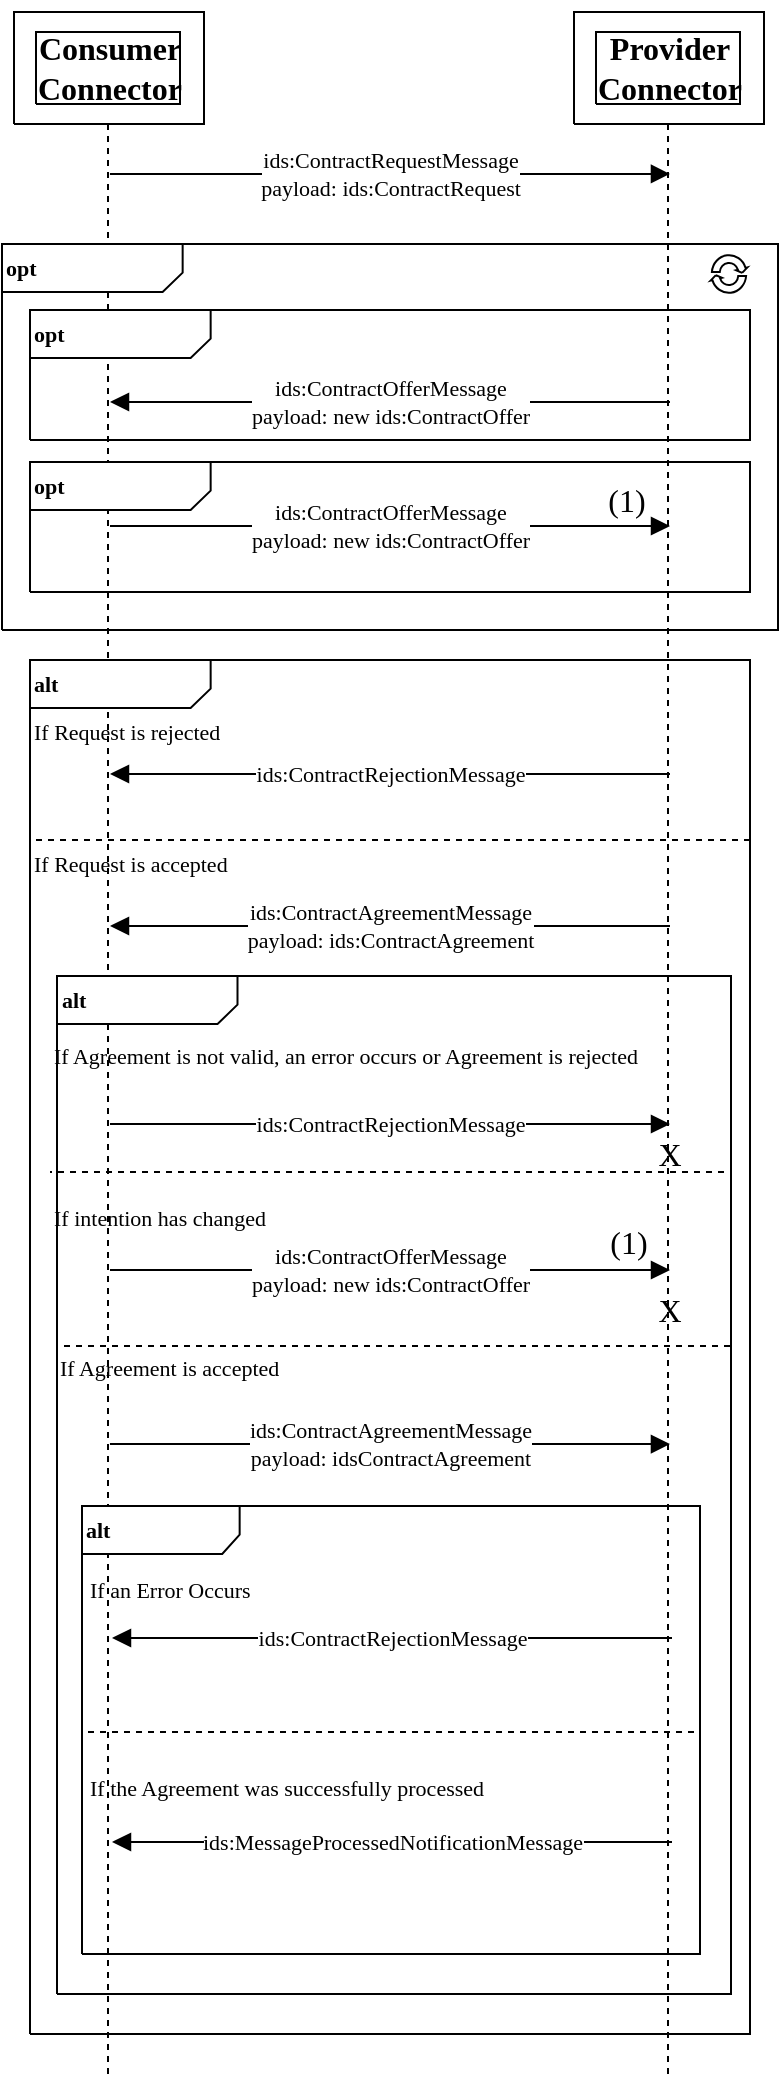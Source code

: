 <mxfile version="14.6.9" type="device"><diagram name="Zeichenblatt-1" id="Zeichenblatt-1"><mxGraphModel dx="1202" dy="514" grid="1" gridSize="10" guides="1" tooltips="1" connect="1" arrows="1" fold="1" page="1" pageScale="1" pageWidth="827" pageHeight="1169" math="0" shadow="0"><root><mxCell id="0"/><mxCell id="1" value="Verbinder" parent="0"/><mxCell id="2" style="vsdxID=1000;fillColor=#FFFFFF;gradientColor=none;shape=stencil(nZBLDoAgDERP0z3SIyjew0SURgSD+Lu9kMZoXLhwN9O+tukAlrNpJg1SzDH4QW/URgNYgZTkjA4UkwJUgGXng+6DX1zLfmoymdXo17xh5zmRJ6Q42BWCfc2oJfdAr+Yv+AP9Cb7OJ3H/2JG1HNGz/84klThPVCc=);labelBackgroundColor=none;rounded=0;html=1;whiteSpace=wrap;" parent="1" vertex="1"><mxGeometry x="172" y="100" width="95" height="56" as="geometry"/></mxCell><mxCell id="3" style="vsdxID=1001;fillColor=#FFFFFF;gradientColor=none;shape=stencil(nZBLDoAgDERP0z3SIyjew0SURgSD+Lu9kMZoXLhwN9O+tukAlrNpJg1SzDH4QW/URgNYgZTkjA4UkwJUgGXng+6DX1zLfmoymdXo17xh5zmRJ6Q42BWCfc2oJfdAr+Yv+AP9Cb7OJ3H/2JG1HNGz/84klThPVCc=);labelBackgroundColor=none;rounded=0;html=1;whiteSpace=wrap;" parent="2" vertex="1"><mxGeometry x="11" y="10" width="72" height="36" as="geometry"/></mxCell><mxCell id="4" style="vsdxID=1002;fillColor=#FFFFFF;gradientColor=none;shape=stencil(1VFBDsIgEHwNRxKE+IJa/7GxSyFiaRa07e+FLImtB+/eZnZmdgkjTJcczCi0SpniHRc/ZCfMRWjtJ4fkc0HC9MJ0NhKOFJ/TwHyG6qzoEV91w8q5s6oRrTamJ8X8yl6gW9GoeZuVtgP9vUitElafJMUM2cfpEA1AI8pyRNoAYwuylBbEeTf+h2cV8Plm60Pglvb6dy1lxJWa/g0=);labelBackgroundColor=none;rounded=0;html=1;whiteSpace=wrap;" parent="2" vertex="1"><mxGeometry x="35" y="-5" width="24" height="1" as="geometry"/></mxCell><mxCell id="5" style="vsdxID=1004;edgeStyle=none;dashed=1;startArrow=none;endArrow=none;startSize=5;endSize=5;spacingTop=0;spacingBottom=0;spacingLeft=0;spacingRight=0;verticalAlign=middle;html=1;labelBackgroundColor=#ffffff;rounded=0;" parent="2" edge="1"><mxGeometry relative="1" as="geometry"><Array as="points"/><mxPoint x="47" y="56" as="sourcePoint"/><mxPoint x="47" y="1034" as="targetPoint"/></mxGeometry></mxCell><mxCell id="6" value="&lt;font style=&quot;font-size:16px;font-family:Calibri;color:#000000;direction:ltr;letter-spacing:0px;line-height:120%;opacity:1&quot;&gt;&lt;b&gt;Consumer&lt;br/&gt;Connector&lt;br/&gt;&lt;/b&gt;&lt;/font&gt;" style="text;vsdxID=1000;fillColor=none;gradientColor=none;labelBackgroundColor=none;rounded=0;html=1;whiteSpace=wrap;verticalAlign=middle;align=center;strokeColor=none;;html=1;" parent="2" vertex="1"><mxGeometry width="95.85" height="56" as="geometry"/></mxCell><mxCell id="7" style="vsdxID=1005;fillColor=#FFFFFF;gradientColor=none;shape=stencil(nZBLDoAgDERP0z3SIyjew0SURgSD+Lu9kMZoXLhwN9O+tukAlrNpJg1SzDH4QW/URgNYgZTkjA4UkwJUgGXng+6DX1zLfmoymdXo17xh5zmRJ6Q42BWCfc2oJfdAr+Yv+AP9Cb7OJ3H/2JG1HNGz/84klThPVCc=);labelBackgroundColor=none;rounded=0;html=1;whiteSpace=wrap;" parent="1" vertex="1"><mxGeometry x="452" y="100" width="95" height="56" as="geometry"/></mxCell><mxCell id="8" style="vsdxID=1006;fillColor=#FFFFFF;gradientColor=none;shape=stencil(nZBLDoAgDERP0z3SIyjew0SURgSD+Lu9kMZoXLhwN9O+tukAlrNpJg1SzDH4QW/URgNYgZTkjA4UkwJUgGXng+6DX1zLfmoymdXo17xh5zmRJ6Q42BWCfc2oJfdAr+Yv+AP9Cb7OJ3H/2JG1HNGz/84klThPVCc=);labelBackgroundColor=none;rounded=0;html=1;whiteSpace=wrap;" parent="7" vertex="1"><mxGeometry x="11" y="10" width="72" height="36" as="geometry"/></mxCell><mxCell id="9" style="vsdxID=1007;fillColor=#FFFFFF;gradientColor=none;shape=stencil(1VFBDsIgEHwNRxKE+IJa/7GxSyFiaRa07e+FLImtB+/eZnZmdgkjTJcczCi0SpniHRc/ZCfMRWjtJ4fkc0HC9MJ0NhKOFJ/TwHyG6qzoEV91w8q5s6oRrTamJ8X8yl6gW9GoeZuVtgP9vUitElafJMUM2cfpEA1AI8pyRNoAYwuylBbEeTf+h2cV8Plm60Pglvb6dy1lxJWa/g0=);labelBackgroundColor=none;rounded=0;html=1;whiteSpace=wrap;" parent="7" vertex="1"><mxGeometry x="35" y="-5" width="24" height="1" as="geometry"/></mxCell><mxCell id="10" style="vsdxID=1009;edgeStyle=none;dashed=1;startArrow=none;endArrow=none;startSize=5;endSize=5;spacingTop=0;spacingBottom=0;spacingLeft=0;spacingRight=0;verticalAlign=middle;html=1;labelBackgroundColor=#ffffff;rounded=0;" parent="7" edge="1"><mxGeometry relative="1" as="geometry"><Array as="points"/><mxPoint x="47" y="56" as="sourcePoint"/><mxPoint x="47" y="1031" as="targetPoint"/></mxGeometry></mxCell><mxCell id="11" value="&lt;font style=&quot;font-size:16px;font-family:Calibri;color:#000000;direction:ltr;letter-spacing:0px;line-height:120%;opacity:1&quot;&gt;&lt;b&gt;Provider&lt;br/&gt;Connector&lt;br/&gt;&lt;/b&gt;&lt;/font&gt;" style="text;vsdxID=1005;fillColor=none;gradientColor=none;labelBackgroundColor=none;rounded=0;html=1;whiteSpace=wrap;verticalAlign=middle;align=center;strokeColor=none;;html=1;" parent="7" vertex="1"><mxGeometry width="95.85" height="56" as="geometry"/></mxCell><mxCell id="45" value="&lt;font style=&quot;font-size:11px;font-family:Calibri;color:#000000;direction:ltr;letter-spacing:0px;line-height:120%;opacity:1&quot;&gt;ids:ContractRejectionMessage&lt;br/&gt;&lt;/font&gt;" style="vsdxID=1048;edgeStyle=none;startArrow=none;endArrow=block;startSize=2;endSize=7;spacingTop=0;spacingBottom=0;spacingLeft=0;spacingRight=0;verticalAlign=middle;html=1;labelBackgroundColor=#ffffff;rounded=0;align=center;" parent="1" edge="1"><mxGeometry relative="1" as="geometry"><mxPoint as="offset"/><Array as="points"/><mxPoint x="500" y="481" as="sourcePoint"/><mxPoint x="220" y="481" as="targetPoint"/></mxGeometry></mxCell><mxCell id="44" value="&lt;font style=&quot;font-size:11px;font-family:Calibri;color:#000000;direction:ltr;letter-spacing:0px;line-height:120%;opacity:1&quot;&gt;ids:MessageProcessedNotificationMessage&lt;br/&gt;&lt;/font&gt;" style="vsdxID=1013;edgeStyle=none;startArrow=none;endArrow=block;startSize=2;endSize=7;spacingTop=0;spacingBottom=0;spacingLeft=0;spacingRight=0;verticalAlign=middle;html=1;labelBackgroundColor=#ffffff;rounded=0;align=center;" parent="1" edge="1"><mxGeometry relative="1" as="geometry"><mxPoint as="offset"/><Array as="points"/><mxPoint x="501" y="1015" as="sourcePoint"/><mxPoint x="221" y="1015" as="targetPoint"/></mxGeometry></mxCell><mxCell id="43" value="&lt;font style=&quot;font-size:11px;font-family:Calibri;color:#000000;direction:ltr;letter-spacing:0px;line-height:120%;opacity:1&quot;&gt;ids:ContractAgreementMessage&lt;br/&gt;payload: ids:ContractAgreement&lt;br/&gt;&lt;/font&gt;" style="vsdxID=1012;edgeStyle=none;startArrow=none;endArrow=block;startSize=2;endSize=7;spacingTop=0;spacingBottom=0;spacingLeft=0;spacingRight=0;verticalAlign=middle;html=1;labelBackgroundColor=#ffffff;rounded=0;align=center;" parent="1" edge="1"><mxGeometry relative="1" as="geometry"><mxPoint as="offset"/><Array as="points"/><mxPoint x="500" y="557" as="sourcePoint"/><mxPoint x="220" y="557" as="targetPoint"/></mxGeometry></mxCell><mxCell id="12" style="vsdxID=1049;fillColor=#FFFFFF;gradientColor=none;fillOpacity=0;shape=stencil(nZBLDoAgDERP0z3SIyjew0SURgSD+Lu9kMZoXLhwN9O+tukAlrNpJg1SzDH4QW/URgNYgZTkjA4UkwJUgGXng+6DX1zLfmoymdXo17xh5zmRJ6Q42BWCfc2oJfdAr+Yv+AP9Cb7OJ3H/2JG1HNGz/84klThPVCc=);labelBackgroundColor=none;rounded=0;html=1;whiteSpace=wrap;" parent="1" vertex="1"><mxGeometry x="180" y="424" width="360" height="687" as="geometry"/></mxCell><mxCell id="13" value="&lt;p style=&quot;align:left;margin-left:0;margin-right:0;margin-top:0px;margin-bottom:0px;text-indent:0;valign:middle;direction:ltr;&quot;&gt;&lt;font style=&quot;font-size:11px;font-family:Calibri;color:#000000;direction:ltr;letter-spacing:0px;line-height:120%;opacity:1&quot;&gt;&lt;b&gt;alt&lt;br/&gt;&lt;/b&gt;&lt;/font&gt;&lt;/p&gt;" style="verticalAlign=middle;align=left;vsdxID=1050;fillColor=#ffffff;gradientColor=none;shape=stencil(nZHBDoIwEES/Zq/NsisxnBH/g4RiG2tLSkX9e9vsQeRggreZ7ZtNMwvczqafNBDOKYarftghGeATEFlvdLQpK+AOuB1D1JcY7n4QP/WFLOoWlrLhKTksCcKXuArFnwV11q9QIsXVDrxW2HzhdaOOhz2BH9vxP3Dz4yw+xYzWOel1/b4tMo/kCNy9AQ==);labelBackgroundColor=none;rounded=0;html=1;whiteSpace=wrap;" parent="12" vertex="1"><mxGeometry width="360" height="24" as="geometry"/></mxCell><mxCell id="16" style="vsdxID=1053;fillColor=#FFFFFF;gradientColor=none;fillOpacity=0;shape=stencil(nZBLDoAgDERP0z3SIyjew0SURgSD+Lu9kMZoXLhwN9O+tukAlrNpJg1SzDH4QW/URgNYgZTkjA4UkwJUgGXng+6DX1zLfmoymdXo17xh5zmRJ6Q42BWCfc2oJfdAr+Yv+AP9Cb7OJ3H/2JG1HNGz/84klThPVCc=);labelBackgroundColor=none;rounded=0;html=1;whiteSpace=wrap;" parent="12" vertex="1"><mxGeometry x="13.5" y="158" width="337" height="509" as="geometry"/></mxCell><mxCell id="17" value="&lt;p style=&quot;align:left;margin-left:0;margin-right:0;margin-top:0px;margin-bottom:0px;text-indent:0;valign:middle;direction:ltr;&quot;&gt;&lt;font style=&quot;font-size:11px;font-family:Calibri;color:#000000;direction:ltr;letter-spacing:0px;line-height:120%;opacity:1&quot;&gt;&lt;b&gt;alt&lt;br/&gt;&lt;/b&gt;&lt;/font&gt;&lt;/p&gt;" style="verticalAlign=middle;align=left;vsdxID=1054;fillColor=#ffffff;gradientColor=none;shape=stencil(nZFLDsIwDERP421kbKBlXco9KjUlESGp0vC7PYm8oHSBVHYzzhsrGgM3k+lGDYRTiuGiH7ZPBvgIRNYbHW3KCrgFboYQ9TmGm+/Fj10hi7qGe9nwlByWBOFL3AbFnwR11s9QYlXTCnyvqvoL3x1UtV0T+LEd/wMXP87iU8xgnZNe5+/LIvNIjsDtGw==);labelBackgroundColor=none;rounded=0;html=1;whiteSpace=wrap;" parent="16" vertex="1"><mxGeometry width="337" height="24" as="geometry"/></mxCell><mxCell id="14" value="&lt;font style=&quot;font-size: 11px ; font-family: &amp;#34;calibri&amp;#34; ; color: #000000 ; direction: ltr ; letter-spacing: 0px ; line-height: 120% ; opacity: 1&quot;&gt;If Request is accepted&lt;br&gt;&lt;br&gt;&lt;br&gt;&lt;br&gt;&lt;br&gt;&lt;br&gt;&lt;br&gt;&lt;br&gt;&lt;br&gt;&lt;br&gt;&lt;br&gt;&lt;br&gt;&lt;br&gt;&lt;br&gt;&lt;br&gt;&lt;br&gt;&lt;br&gt;&lt;br&gt;&lt;br&gt;&lt;br&gt;&lt;br&gt;&lt;br&gt;&lt;br&gt;&lt;br&gt;&lt;br&gt;&lt;br&gt;&lt;br&gt;&lt;br&gt;&lt;br&gt;&lt;br&gt;&lt;br&gt;&lt;br&gt;&lt;br&gt;&lt;br&gt;&lt;br&gt;&lt;br&gt;&lt;br&gt;&lt;br&gt;&lt;br&gt;&lt;br&gt;&lt;br&gt;&lt;/font&gt;" style="verticalAlign=middle;align=left;vsdxID=1051;fillColor=none;gradientColor=none;shape=stencil(nVBbDsIgEDzN/iN7BKz3aALIRgoE8HV7IRvT2igf/s3szL4GUBU3JwNSlJrjxdxJVwd4BCkpOJOpNgQ4ASobsznneA2aeZq7s6Ml3vqEB/eJ3iHFk9lBMD99s77Fv8wfVk/h5wmDmcP1Daw/WvKeI9rq+0xaifPE6QU=);dashed=1;labelBackgroundColor=none;rounded=0;html=1;whiteSpace=wrap;" parent="1" vertex="1"><mxGeometry x="180" y="514" width="360" height="597" as="geometry"/></mxCell><mxCell id="15" value="&lt;font style=&quot;font-size: 11px ; font-family: &amp;#34;calibri&amp;#34; ; color: #000000 ; direction: ltr ; letter-spacing: 0px ; line-height: 120% ; opacity: 1&quot;&gt;If Request is rejected&lt;br&gt;&lt;br&gt;&lt;br&gt;&lt;br&gt;&lt;/font&gt;" style="verticalAlign=middle;align=left;vsdxID=1052;fillColor=none;gradientColor=none;dashed=1;labelBackgroundColor=none;rounded=0;html=1;strokeColor=none;whiteSpace=wrap;" parent="1" vertex="1"><mxGeometry x="180" y="448" width="360" height="65" as="geometry"/></mxCell><mxCell id="46" value="&lt;font style=&quot;font-size: 11px ; font-family: &amp;#34;calibri&amp;#34; ; color: #000000 ; direction: ltr ; letter-spacing: 0px ; line-height: 120% ; opacity: 1&quot;&gt;ids:ContractRejectionMessage&lt;br&gt;&lt;/font&gt;" style="vsdxID=1058;edgeStyle=none;startArrow=none;endArrow=block;startSize=2;endSize=7;spacingTop=0;spacingBottom=0;spacingLeft=0;spacingRight=0;verticalAlign=middle;html=1;labelBackgroundColor=#ffffff;rounded=0;align=center;" parent="1" edge="1"><mxGeometry relative="1" as="geometry"><mxPoint as="offset"/><Array as="points"/><mxPoint x="501" y="913" as="sourcePoint"/><mxPoint x="221" y="913" as="targetPoint"/></mxGeometry></mxCell><mxCell id="18" value="&lt;font style=&quot;font-size: 11px ; font-family: &amp;#34;calibri&amp;#34; ; color: #000000 ; direction: ltr ; letter-spacing: 0px ; line-height: 120% ; opacity: 1&quot;&gt;If Agreement is accepted&lt;br&gt;&lt;br&gt;&lt;br&gt;&lt;br&gt;&lt;br&gt;&lt;br&gt;&lt;br&gt;&lt;br&gt;&lt;br&gt;&lt;br&gt;&lt;br&gt;&lt;br&gt;&lt;br&gt;&lt;br&gt;&lt;br&gt;&lt;br&gt;&lt;br&gt;&lt;br&gt;&lt;br&gt;&lt;br&gt;&lt;br&gt;&lt;br&gt;&lt;/font&gt;" style="verticalAlign=middle;align=left;vsdxID=1055;fillColor=none;gradientColor=none;shape=stencil(nVBbDsIgEDzN/iN7BKz3aALIRgoE8HV7IRvT2igf/s3szL4GUBU3JwNSlJrjxdxJVwd4BCkpOJOpNgQ4ASobsznneA2aeZq7s6Ml3vqEB/eJ3iHFk9lBMD99s77Fv8wfVk/h5wmDmcP1Daw/WvKeI9rq+0xaifPE6QU=);dashed=1;labelBackgroundColor=none;rounded=0;html=1;whiteSpace=wrap;" parent="1" vertex="1"><mxGeometry x="193" y="767" width="337" height="324" as="geometry"/></mxCell><mxCell id="19" value="&lt;font style=&quot;font-size: 11px ; font-family: &amp;#34;calibri&amp;#34; ; color: #000000 ; direction: ltr ; letter-spacing: 0px ; line-height: 120% ; opacity: 1&quot;&gt;If Agreement is not valid, an error occurs or Agreement is rejected&lt;br&gt;&lt;br&gt;&lt;br&gt;&lt;br&gt;&lt;/font&gt;" style="verticalAlign=middle;align=left;vsdxID=1056;fillColor=none;gradientColor=none;dashed=1;labelBackgroundColor=none;rounded=0;html=1;strokeColor=none;whiteSpace=wrap;" parent="1" vertex="1"><mxGeometry x="190" y="607" width="337" height="72" as="geometry"/></mxCell><mxCell id="48" value="&lt;font style=&quot;font-size:11px;font-family:Calibri;color:#000000;direction:ltr;letter-spacing:0px;line-height:120%;opacity:1&quot;&gt;ids:ContractOfferMessage&lt;br/&gt;payload: new ids:ContractOffer&lt;br/&gt;&lt;/font&gt;" style="vsdxID=1067;edgeStyle=none;startArrow=none;endArrow=block;startSize=2;endSize=7;spacingTop=0;spacingBottom=0;spacingLeft=0;spacingRight=0;verticalAlign=middle;html=1;labelBackgroundColor=#ffffff;rounded=0;align=center;" parent="1" edge="1"><mxGeometry relative="1" as="geometry"><mxPoint as="offset"/><Array as="points"/><mxPoint x="220" y="357" as="sourcePoint"/><mxPoint x="500" y="357" as="targetPoint"/></mxGeometry></mxCell><mxCell id="47" value="&lt;font style=&quot;font-size:11px;font-family:Calibri;color:#000000;direction:ltr;letter-spacing:0px;line-height:120%;opacity:1&quot;&gt;ids:ContractOfferMessage&lt;br/&gt;payload: new ids:ContractOffer&lt;br/&gt;&lt;/font&gt;" style="vsdxID=1066;edgeStyle=none;startArrow=none;endArrow=block;startSize=2;endSize=7;spacingTop=0;spacingBottom=0;spacingLeft=0;spacingRight=0;verticalAlign=middle;html=1;labelBackgroundColor=#ffffff;rounded=0;align=center;" parent="1" edge="1"><mxGeometry relative="1" as="geometry"><mxPoint as="offset"/><Array as="points"/><mxPoint x="500" y="295" as="sourcePoint"/><mxPoint x="220" y="295" as="targetPoint"/></mxGeometry></mxCell><mxCell id="20" style="vsdxID=1059;fillColor=#FFFFFF;gradientColor=none;fillOpacity=0;shape=stencil(nZBLDoAgDERP0z3SIyjew0SURgSD+Lu9kMZoXLhwN9O+tukAlrNpJg1SzDH4QW/URgNYgZTkjA4UkwJUgGXng+6DX1zLfmoymdXo17xh5zmRJ6Q42BWCfc2oJfdAr+Yv+AP9Cb7OJ3H/2JG1HNGz/84klThPVCc=);labelBackgroundColor=none;rounded=0;html=1;whiteSpace=wrap;" parent="1" vertex="1"><mxGeometry x="206" y="847" width="309" height="224" as="geometry"/></mxCell><mxCell id="21" value="&lt;p style=&quot;align:left;margin-left:0;margin-right:0;margin-top:0px;margin-bottom:0px;text-indent:0;valign:middle;direction:ltr;&quot;&gt;&lt;font style=&quot;font-size:11px;font-family:Calibri;color:#000000;direction:ltr;letter-spacing:0px;line-height:120%;opacity:1&quot;&gt;&lt;b&gt;alt&lt;br/&gt;&lt;/b&gt;&lt;/font&gt;&lt;/p&gt;" style="verticalAlign=middle;align=left;vsdxID=1060;fillColor=#ffffff;gradientColor=none;shape=stencil(UzV2Ls5ILEhVNTIoLinKz04tz0wpyVA1dlE1MsrMy0gtyiwBslSNXVWNndPyi1LTi/JL81Ig/IJEkEoQKze/DGRCBUSfAUiHkUElhGdoAOG7QZTmZOYhKTUy1TO1IEG5hZ65GYpyU0s9cxNSNOAx3YA8hWguBjIQAZOWmZMDCVdkefSABApBIsHYFQA=);labelBackgroundColor=none;rounded=0;html=1;whiteSpace=wrap;" parent="20" vertex="1"><mxGeometry width="274.085" height="24" as="geometry"/></mxCell><mxCell id="23" value="&lt;font style=&quot;font-size: 11px ; font-family: &amp;#34;calibri&amp;#34; ; color: #000000 ; direction: ltr ; letter-spacing: 0px ; line-height: 120% ; opacity: 1&quot;&gt;If an Error Occurs&lt;br&gt;&lt;br&gt;&lt;br&gt;&lt;br&gt;&lt;br&gt;&lt;/font&gt;" style="verticalAlign=middle;align=left;vsdxID=1062;fillColor=none;gradientColor=none;dashed=1;labelBackgroundColor=none;rounded=0;html=1;strokeColor=none;whiteSpace=wrap;" parent="20" vertex="1"><mxGeometry x="2" y="26" width="309" height="87" as="geometry"/></mxCell><mxCell id="22" value="&lt;font style=&quot;font-size: 11px ; font-family: &amp;#34;calibri&amp;#34; ; color: #000000 ; direction: ltr ; letter-spacing: 0px ; line-height: 120% ; opacity: 1&quot;&gt;If the Agreement was successfully processed&lt;br&gt;&lt;br&gt;&lt;br&gt;&lt;br&gt;&lt;br&gt;&lt;/font&gt;" style="verticalAlign=middle;align=left;vsdxID=1061;fillColor=none;gradientColor=none;shape=stencil(nVBbDsIgEDzN/iN7BKz3aALIRgoE8HV7IRvT2igf/s3szL4GUBU3JwNSlJrjxdxJVwd4BCkpOJOpNgQ4ASobsznneA2aeZq7s6Ml3vqEB/eJ3iHFk9lBMD99s77Fv8wfVk/h5wmDmcP1Daw/WvKeI9rq+0xaifPE6QU=);dashed=1;labelBackgroundColor=none;rounded=0;html=1;whiteSpace=wrap;" parent="1" vertex="1"><mxGeometry x="208" y="960" width="304" height="112" as="geometry"/></mxCell><mxCell id="50" value="&lt;font style=&quot;font-size:11px;font-family:Calibri;color:#000000;direction:ltr;letter-spacing:0px;line-height:120%;opacity:1&quot;&gt;ids:ContractRejectionMessage&lt;br/&gt;&lt;/font&gt;" style="vsdxID=1079;edgeStyle=none;startArrow=none;endArrow=block;startSize=2;endSize=7;spacingTop=0;spacingBottom=0;spacingLeft=0;spacingRight=0;verticalAlign=middle;html=1;labelBackgroundColor=#ffffff;rounded=0;align=center;" parent="1" edge="1"><mxGeometry relative="1" as="geometry"><mxPoint as="offset"/><Array as="points"/><mxPoint x="220" y="656" as="sourcePoint"/><mxPoint x="500" y="656" as="targetPoint"/></mxGeometry></mxCell><mxCell id="49" value="&lt;font style=&quot;font-size:11px;font-family:Calibri;color:#000000;direction:ltr;letter-spacing:0px;line-height:120%;opacity:1&quot;&gt;ids:ContractOfferMessage&lt;br/&gt;payload: new ids:ContractOffer&lt;br/&gt;&lt;/font&gt;" style="vsdxID=1078;edgeStyle=none;startArrow=none;endArrow=block;startSize=2;endSize=7;spacingTop=0;spacingBottom=0;spacingLeft=0;spacingRight=0;verticalAlign=middle;html=1;labelBackgroundColor=#ffffff;rounded=0;align=center;" parent="1" edge="1"><mxGeometry relative="1" as="geometry"><mxPoint as="offset"/><Array as="points"/><mxPoint x="220" y="729" as="sourcePoint"/><mxPoint x="500" y="729" as="targetPoint"/></mxGeometry></mxCell><mxCell id="24" style="vsdxID=1063;fillColor=#FFFFFF;gradientColor=none;fillOpacity=0;shape=stencil(nZBLDoAgDERP0z3SIyjew0SURgSD+Lu9kMZoXLhwN9O+tukAlrNpJg1SzDH4QW/URgNYgZTkjA4UkwJUgGXng+6DX1zLfmoymdXo17xh5zmRJ6Q42BWCfc2oJfdAr+Yv+AP9Cb7OJ3H/2JG1HNGz/84klThPVCc=);labelBackgroundColor=none;rounded=0;html=1;whiteSpace=wrap;" parent="1" vertex="1"><mxGeometry x="180" y="249" width="360" height="65" as="geometry"/></mxCell><mxCell id="25" value="&lt;p style=&quot;align:left;margin-left:0;margin-right:0;margin-top:0px;margin-bottom:0px;text-indent:0;valign:middle;direction:ltr;&quot;&gt;&lt;font style=&quot;font-size:11px;font-family:Calibri;color:#000000;direction:ltr;letter-spacing:0px;line-height:120%;opacity:1&quot;&gt;&lt;b&gt;opt&lt;br/&gt;&lt;/b&gt;&lt;/font&gt;&lt;/p&gt;" style="verticalAlign=middle;align=left;vsdxID=1064;fillColor=#ffffff;gradientColor=none;shape=stencil(nZHBDoIwEES/Zq/NsisxnBH/g4RiG2tLSkX9e9vsQeRggreZ7ZtNMwvczqafNBDOKYarftghGeATEFlvdLQpK+AOuB1D1JcY7n4QP/WFLOoWlrLhKTksCcKXuArFnwV11q9QIsXVDrxW2HzhdaOOhz2BH9vxP3Dz4yw+xYzWOel1/b4tMo/kCNy9AQ==);labelBackgroundColor=none;rounded=0;html=1;whiteSpace=wrap;" parent="24" vertex="1"><mxGeometry width="360" height="24" as="geometry"/></mxCell><mxCell id="27" style="vsdxID=1070;fillColor=none;gradientColor=none;labelBackgroundColor=none;rounded=0;strokeColor=none;html=1;whiteSpace=wrap;" parent="1" vertex="1"><mxGeometry x="520" y="220" width="19" height="23" as="geometry"/></mxCell><mxCell id="28" style="vsdxID=1068;fillColor=#FFFFFF;gradientColor=none;shape=stencil(rVLJbsMgEP0ajh7ZDNjknOU/UIJtVGIsTLa/Dy5UNYlb9dDb8BaGhx7B7dTLURFaTt7ZD3XTJ98T3BFK9dArp32YCO4JblvrVOfsZTjF8yhn5Tyd7XW+4R59ggEXs4uWj4hwChV+IodoMHpYGDYCWG5AAZz/YkCoMTdsoFnqpTsG0iU948Bo1LvHG5REPH9ymchC3vVUOOul13aIZOKMdJ0qwqqiNbLLqOmm1PgGr4ahPD39ZfVqEhr+FvMkCyiJGgReZ1cyBoz9a6Dq50C1gKbK1/OvRqwa/lCYMHzXrdXGxLYu+dd6BihWG/dP);labelBackgroundColor=none;rounded=0;html=1;whiteSpace=wrap;" parent="27" vertex="1"><mxGeometry width="19" height="20" as="geometry"/></mxCell><mxCell id="29" style="vsdxID=1069;rotation=180;fillColor=#FFFFFF;gradientColor=none;shape=stencil(rVLJbsMgEP0ajh7ZDNjknOU/UIJtVGIsTLa/Dy5UNYlb9dDb8BaGhx7B7dTLURFaTt7ZD3XTJ98T3BFK9dArp32YCO4JblvrVOfsZTjF8yhn5Tyd7XW+4R59ggEXs4uWj4hwChV+IodoMHpYGDYCWG5AAZz/YkCoMTdsoFnqpTsG0iU948Bo1LvHG5REPH9ymchC3vVUOOul13aIZOKMdJ0qwqqiNbLLqOmm1PgGr4ahPD39ZfVqEhr+FvMkCyiJGgReZ1cyBoz9a6Dq50C1gKbK1/OvRqwa/lCYMHzXrdXGxLYu+dd6BihWG/dP);labelBackgroundColor=none;rounded=0;html=1;whiteSpace=wrap;" parent="27" vertex="1"><mxGeometry y="2" width="19" height="20" as="geometry"/></mxCell><mxCell id="30" style="vsdxID=1071;fillColor=#FFFFFF;gradientColor=none;fillOpacity=0;shape=stencil(nZBLDoAgDERP0z3SIyjew0SURgSD+Lu9kMZoXLhwN9O+tukAlrNpJg1SzDH4QW/URgNYgZTkjA4UkwJUgGXng+6DX1zLfmoymdXo17xh5zmRJ6Q42BWCfc2oJfdAr+Yv+AP9Cb7OJ3H/2JG1HNGz/84klThPVCc=);labelBackgroundColor=none;rounded=0;html=1;whiteSpace=wrap;" parent="1" vertex="1"><mxGeometry x="180" y="325" width="360" height="65" as="geometry"/></mxCell><mxCell id="31" value="&lt;p style=&quot;align:left;margin-left:0;margin-right:0;margin-top:0px;margin-bottom:0px;text-indent:0;valign:middle;direction:ltr;&quot;&gt;&lt;font style=&quot;font-size:11px;font-family:Calibri;color:#000000;direction:ltr;letter-spacing:0px;line-height:120%;opacity:1&quot;&gt;&lt;b&gt;opt&lt;br/&gt;&lt;/b&gt;&lt;/font&gt;&lt;/p&gt;" style="verticalAlign=middle;align=left;vsdxID=1072;fillColor=#ffffff;gradientColor=none;shape=stencil(nZHBDoIwEES/Zq/NsisxnBH/g4RiG2tLSkX9e9vsQeRggreZ7ZtNMwvczqafNBDOKYarftghGeATEFlvdLQpK+AOuB1D1JcY7n4QP/WFLOoWlrLhKTksCcKXuArFnwV11q9QIsXVDrxW2HzhdaOOhz2BH9vxP3Dz4yw+xYzWOel1/b4tMo/kCNy9AQ==);labelBackgroundColor=none;rounded=0;html=1;whiteSpace=wrap;" parent="30" vertex="1"><mxGeometry width="360" height="24" as="geometry"/></mxCell><mxCell id="33" style="vsdxID=1074;fillColor=#FFFFFF;gradientColor=none;fillOpacity=0;shape=stencil(nZBLDoAgDERP0z3SIyjew0SURgSD+Lu9kMZoXLhwN9O+tukAlrNpJg1SzDH4QW/URgNYgZTkjA4UkwJUgGXng+6DX1zLfmoymdXo17xh5zmRJ6Q42BWCfc2oJfdAr+Yv+AP9Cb7OJ3H/2JG1HNGz/84klThPVCc=);labelBackgroundColor=none;rounded=0;html=1;whiteSpace=wrap;" parent="1" vertex="1"><mxGeometry x="166" y="216" width="388" height="193" as="geometry"/></mxCell><mxCell id="34" value="&lt;p style=&quot;align:left;margin-left:0;margin-right:0;margin-top:0px;margin-bottom:0px;text-indent:0;valign:middle;direction:ltr;&quot;&gt;&lt;font style=&quot;font-size:11px;font-family:Calibri;color:#000000;direction:ltr;letter-spacing:0px;line-height:120%;opacity:1&quot;&gt;&lt;b&gt;opt&lt;br/&gt;&lt;/b&gt;&lt;/font&gt;&lt;/p&gt;" style="verticalAlign=middle;align=left;vsdxID=1075;fillColor=#ffffff;gradientColor=none;shape=stencil(nZFLDsIwDERP421kbFBh3ZZ7VGpKItKkSsPv9iTygtIFUtnNOG+saAxcz6abNBDOKYarftg+GeAGiKw3OtqUFXALXA8h6ksMN9+Ln7pCFjWGe9nwlByWBOFL3A7FnwV11i9QQlVtoFnR8Qs/nFS13xL4sR3/A1c/zuLTy2Cdk1qX7+se80huwO0b);labelBackgroundColor=none;rounded=0;html=1;whiteSpace=wrap;" parent="33" vertex="1"><mxGeometry width="388" height="24" as="geometry"/></mxCell><mxCell id="36" value="&lt;font style=&quot;font-size: 11px ; font-family: &amp;#34;calibri&amp;#34; ; color: #000000 ; direction: ltr ; letter-spacing: 0px ; line-height: 120% ; opacity: 1&quot;&gt;If intention has changed&lt;br&gt;&lt;br&gt;&lt;br&gt;&lt;br&gt;&lt;/font&gt;" style="verticalAlign=middle;align=left;vsdxID=1077;fillColor=none;gradientColor=none;shape=stencil(nVBbDsIgEDzN/iN7BKz3aALIRgoE8HV7IRvT2igf/s3szL4GUBU3JwNSlJrjxdxJVwd4BCkpOJOpNgQ4ASobsznneA2aeZq7s6Ml3vqEB/eJ3iHFk9lBMD99s77Fv8wfVk/h5wmDmcP1Daw/WvKeI9rq+0xaifPE6QU=);dashed=1;labelBackgroundColor=none;rounded=0;html=1;whiteSpace=wrap;" parent="1" vertex="1"><mxGeometry x="190" y="680" width="337" height="87" as="geometry"/></mxCell><mxCell id="37" value="&lt;font style=&quot;font-size:16px;font-family:Calibri;color:#000000;direction:ltr;letter-spacing:0px;line-height:120%;opacity:1&quot;&gt;X&lt;br/&gt;&lt;/font&gt;" style="verticalAlign=middle;align=center;vsdxID=1080;fillColor=none;gradientColor=none;shape=stencil(nZBLDoAgDERP0z3SIyjew0SURgSD+Lu9kMZoXLhwN9O+tukAlrNpJg1SzDH4QW/URgNYgZTkjA4UkwJUgGXng+6DX1zLfmoymdXo17xh5zmRJ6Q42BWCfc2oJfdAr+Yv+AP9Cb7OJ3H/2JG1HNGz/84klThPVCc=);strokeColor=none;labelBackgroundColor=none;rounded=0;html=1;whiteSpace=wrap;" parent="1" vertex="1"><mxGeometry x="470" y="735" width="60" height="28" as="geometry"/></mxCell><mxCell id="38" value="&lt;font style=&quot;font-size:16px;font-family:Calibri;color:#000000;direction:ltr;letter-spacing:0px;line-height:120%;opacity:1&quot;&gt;(1)&lt;br/&gt;&lt;/font&gt;" style="verticalAlign=middle;align=center;vsdxID=1081;fillColor=none;gradientColor=none;shape=stencil(nZBLDoAgDERP0z3SIyjew0SURgSD+Lu9kMZoXLhwN9O+tukAlrNpJg1SzDH4QW/URgNYgZTkjA4UkwJUgGXng+6DX1zLfmoymdXo17xh5zmRJ6Q42BWCfc2oJfdAr+Yv+AP9Cb7OJ3H/2JG1HNGz/84klThPVCc=);strokeColor=none;labelBackgroundColor=none;rounded=0;html=1;whiteSpace=wrap;" parent="1" vertex="1"><mxGeometry x="464" y="701" width="31" height="28" as="geometry"/></mxCell><mxCell id="39" value="&lt;font style=&quot;font-size:16px;font-family:Calibri;color:#000000;direction:ltr;letter-spacing:0px;line-height:120%;opacity:1&quot;&gt;(1)&lt;br/&gt;&lt;/font&gt;" style="verticalAlign=middle;align=center;vsdxID=1082;fillColor=none;gradientColor=none;shape=stencil(nZBLDoAgDERP0z3SIyjew0SURgSD+Lu9kMZoXLhwN9O+tukAlrNpJg1SzDH4QW/URgNYgZTkjA4UkwJUgGXng+6DX1zLfmoymdXo17xh5zmRJ6Q42BWCfc2oJfdAr+Yv+AP9Cb7OJ3H/2JG1HNGz/84klThPVCc=);strokeColor=none;labelBackgroundColor=none;rounded=0;html=1;whiteSpace=wrap;" parent="1" vertex="1"><mxGeometry x="463" y="330" width="31" height="28" as="geometry"/></mxCell><mxCell id="40" value="&lt;font style=&quot;font-size:16px;font-family:Calibri;color:#000000;direction:ltr;letter-spacing:0px;line-height:120%;opacity:1&quot;&gt;X&lt;br/&gt;&lt;/font&gt;" style="verticalAlign=middle;align=center;vsdxID=1083;fillColor=none;gradientColor=none;shape=stencil(nZBLDoAgDERP0z3SIyjew0SURgSD+Lu9kMZoXLhwN9O+tukAlrNpJg1SzDH4QW/URgNYgZTkjA4UkwJUgGXng+6DX1zLfmoymdXo17xh5zmRJ6Q42BWCfc2oJfdAr+Yv+AP9Cb7OJ3H/2JG1HNGz/84klThPVCc=);strokeColor=none;labelBackgroundColor=none;rounded=0;html=1;whiteSpace=wrap;" parent="1" vertex="1"><mxGeometry x="470" y="657" width="60" height="28" as="geometry"/></mxCell><mxCell id="41" value="&lt;font style=&quot;font-size:11px;font-family:Calibri;color:#000000;direction:ltr;letter-spacing:0px;line-height:120%;opacity:1&quot;&gt;ids:ContractAgreementMessage&lt;br/&gt;payload: idsContractAgreement&lt;br/&gt;&lt;/font&gt;" style="vsdxID=1047;edgeStyle=none;startArrow=none;endArrow=block;startSize=2;endSize=7;spacingTop=0;spacingBottom=0;spacingLeft=0;spacingRight=0;verticalAlign=middle;html=1;labelBackgroundColor=#ffffff;rounded=0;align=center;exitX=0.505;exitY=12.786;exitDx=0;exitDy=0;exitPerimeter=0;entryX=0.505;entryY=12.786;entryDx=0;entryDy=0;entryPerimeter=0;" parent="1" source="2" target="7" edge="1"><mxGeometry relative="1" as="geometry"><mxPoint as="offset"/><Array as="points"/></mxGeometry></mxCell><mxCell id="42" value="&lt;font style=&quot;font-size:11px;font-family:Calibri;color:#000000;direction:ltr;letter-spacing:0px;line-height:120%;opacity:1&quot;&gt;ids:ContractRequestMessage&lt;br/&gt;payload: ids:ContractRequest&lt;br/&gt;&lt;/font&gt;" style="vsdxID=1010;edgeStyle=none;startArrow=none;endArrow=block;startSize=2;endSize=7;spacingTop=0;spacingBottom=0;spacingLeft=0;spacingRight=0;verticalAlign=middle;html=1;labelBackgroundColor=#ffffff;rounded=0;align=center;exitX=0.505;exitY=1.446;exitDx=0;exitDy=0;exitPerimeter=0;entryX=0.505;entryY=1.446;entryDx=0;entryDy=0;entryPerimeter=0;" parent="1" source="2" target="7" edge="1"><mxGeometry relative="1" as="geometry"><mxPoint as="offset"/><Array as="points"/></mxGeometry></mxCell></root></mxGraphModel></diagram></mxfile>
